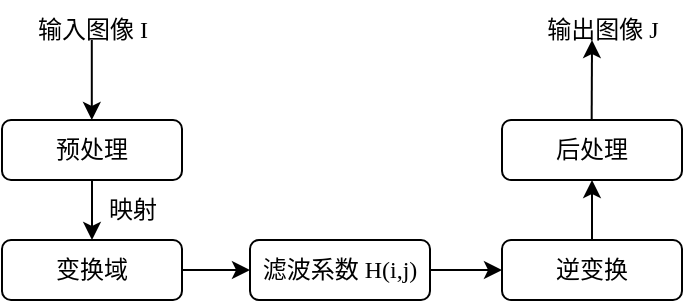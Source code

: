 <mxfile version="21.0.2" type="github">
  <diagram name="第 1 页" id="N1UbVC6jt1NLMUJWurD7">
    <mxGraphModel dx="1563" dy="1724" grid="1" gridSize="10" guides="1" tooltips="1" connect="1" arrows="1" fold="1" page="1" pageScale="1" pageWidth="827" pageHeight="1169" math="0" shadow="0">
      <root>
        <mxCell id="0" />
        <mxCell id="1" parent="0" />
        <mxCell id="-Eh_UaH_UxTjKZuFWHUh-6" style="edgeStyle=orthogonalEdgeStyle;rounded=0;orthogonalLoop=1;jettySize=auto;html=1;entryX=0.5;entryY=0;entryDx=0;entryDy=0;" edge="1" parent="1" source="-Eh_UaH_UxTjKZuFWHUh-1" target="-Eh_UaH_UxTjKZuFWHUh-4">
          <mxGeometry relative="1" as="geometry" />
        </mxCell>
        <mxCell id="-Eh_UaH_UxTjKZuFWHUh-1" value="预处理" style="rounded=1;whiteSpace=wrap;html=1;" vertex="1" parent="1">
          <mxGeometry x="200" y="200" width="90" height="30" as="geometry" />
        </mxCell>
        <mxCell id="-Eh_UaH_UxTjKZuFWHUh-3" value="&lt;font face=&quot;Times New Roman&quot;&gt;输入图像 I&lt;/font&gt;" style="text;html=1;align=center;verticalAlign=middle;resizable=0;points=[];autosize=1;strokeColor=none;fillColor=none;" vertex="1" parent="1">
          <mxGeometry x="205" y="140" width="80" height="30" as="geometry" />
        </mxCell>
        <mxCell id="-Eh_UaH_UxTjKZuFWHUh-10" style="edgeStyle=orthogonalEdgeStyle;rounded=0;orthogonalLoop=1;jettySize=auto;html=1;entryX=0;entryY=0.5;entryDx=0;entryDy=0;" edge="1" parent="1" source="-Eh_UaH_UxTjKZuFWHUh-4" target="-Eh_UaH_UxTjKZuFWHUh-9">
          <mxGeometry relative="1" as="geometry" />
        </mxCell>
        <mxCell id="-Eh_UaH_UxTjKZuFWHUh-4" value="变换域" style="rounded=1;whiteSpace=wrap;html=1;" vertex="1" parent="1">
          <mxGeometry x="200" y="260" width="90" height="30" as="geometry" />
        </mxCell>
        <mxCell id="-Eh_UaH_UxTjKZuFWHUh-7" value="" style="endArrow=classic;html=1;rounded=0;" edge="1" parent="1">
          <mxGeometry width="50" height="50" relative="1" as="geometry">
            <mxPoint x="244.9" y="160" as="sourcePoint" />
            <mxPoint x="244.9" y="200" as="targetPoint" />
          </mxGeometry>
        </mxCell>
        <mxCell id="-Eh_UaH_UxTjKZuFWHUh-8" value="映射" style="text;html=1;align=center;verticalAlign=middle;resizable=0;points=[];autosize=1;strokeColor=none;fillColor=none;" vertex="1" parent="1">
          <mxGeometry x="240" y="230" width="50" height="30" as="geometry" />
        </mxCell>
        <mxCell id="-Eh_UaH_UxTjKZuFWHUh-12" style="edgeStyle=orthogonalEdgeStyle;rounded=0;orthogonalLoop=1;jettySize=auto;html=1;entryX=0;entryY=0.5;entryDx=0;entryDy=0;" edge="1" parent="1" source="-Eh_UaH_UxTjKZuFWHUh-9" target="-Eh_UaH_UxTjKZuFWHUh-11">
          <mxGeometry relative="1" as="geometry" />
        </mxCell>
        <mxCell id="-Eh_UaH_UxTjKZuFWHUh-9" value="&lt;font face=&quot;Times New Roman&quot;&gt;滤波系数 H(i,j)&lt;/font&gt;" style="rounded=1;whiteSpace=wrap;html=1;" vertex="1" parent="1">
          <mxGeometry x="324" y="260" width="90" height="30" as="geometry" />
        </mxCell>
        <mxCell id="-Eh_UaH_UxTjKZuFWHUh-14" style="edgeStyle=orthogonalEdgeStyle;rounded=0;orthogonalLoop=1;jettySize=auto;html=1;entryX=0.5;entryY=1;entryDx=0;entryDy=0;" edge="1" parent="1" source="-Eh_UaH_UxTjKZuFWHUh-11" target="-Eh_UaH_UxTjKZuFWHUh-13">
          <mxGeometry relative="1" as="geometry" />
        </mxCell>
        <mxCell id="-Eh_UaH_UxTjKZuFWHUh-11" value="&lt;font face=&quot;Times New Roman&quot;&gt;逆变换&lt;/font&gt;" style="rounded=1;whiteSpace=wrap;html=1;" vertex="1" parent="1">
          <mxGeometry x="450" y="260" width="90" height="30" as="geometry" />
        </mxCell>
        <mxCell id="-Eh_UaH_UxTjKZuFWHUh-13" value="后处理" style="rounded=1;whiteSpace=wrap;html=1;" vertex="1" parent="1">
          <mxGeometry x="450" y="200" width="90" height="30" as="geometry" />
        </mxCell>
        <mxCell id="-Eh_UaH_UxTjKZuFWHUh-15" value="&lt;font face=&quot;Times New Roman&quot;&gt;输出图像 J&lt;/font&gt;" style="text;html=1;align=center;verticalAlign=middle;resizable=0;points=[];autosize=1;strokeColor=none;fillColor=none;" vertex="1" parent="1">
          <mxGeometry x="460" y="140" width="80" height="30" as="geometry" />
        </mxCell>
        <mxCell id="-Eh_UaH_UxTjKZuFWHUh-16" value="" style="endArrow=classic;html=1;rounded=0;" edge="1" parent="1">
          <mxGeometry width="50" height="50" relative="1" as="geometry">
            <mxPoint x="494.83" y="200" as="sourcePoint" />
            <mxPoint x="495" y="160" as="targetPoint" />
          </mxGeometry>
        </mxCell>
      </root>
    </mxGraphModel>
  </diagram>
</mxfile>
